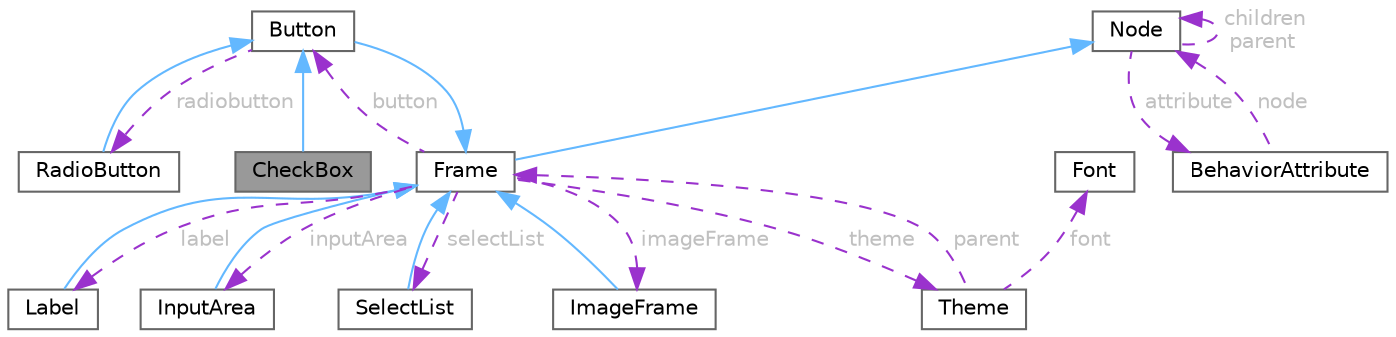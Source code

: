 digraph "CheckBox"
{
 // LATEX_PDF_SIZE
  bgcolor="transparent";
  edge [fontname=Helvetica,fontsize=10,labelfontname=Helvetica,labelfontsize=10];
  node [fontname=Helvetica,fontsize=10,shape=box,height=0.2,width=0.4];
  Node1 [id="Node000001",label="CheckBox",height=0.2,width=0.4,color="gray40", fillcolor="grey60", style="filled", fontcolor="black",tooltip=" "];
  Node2 -> Node1 [id="edge21_Node000001_Node000002",dir="back",color="steelblue1",style="solid",tooltip=" "];
  Node2 [id="Node000002",label="Button",height=0.2,width=0.4,color="gray40", fillcolor="white", style="filled",URL="$class_button.html",tooltip="Represents a button."];
  Node3 -> Node2 [id="edge22_Node000002_Node000003",dir="back",color="steelblue1",style="solid",tooltip=" "];
  Node3 [id="Node000003",label="Frame",height=0.2,width=0.4,color="gray40", fillcolor="white", style="filled",URL="$class_frame.html",tooltip="Represents a frame."];
  Node4 -> Node3 [id="edge23_Node000003_Node000004",dir="back",color="steelblue1",style="solid",tooltip=" "];
  Node4 [id="Node000004",label="Node",height=0.2,width=0.4,color="gray40", fillcolor="white", style="filled",URL="$class_node.html",tooltip="Represents a node in the tree structure."];
  Node4 -> Node4 [id="edge24_Node000004_Node000004",dir="back",color="darkorchid3",style="dashed",tooltip=" ",label=" children\nparent",fontcolor="grey" ];
  Node5 -> Node4 [id="edge25_Node000004_Node000005",dir="back",color="darkorchid3",style="dashed",tooltip=" ",label=" attribute",fontcolor="grey" ];
  Node5 [id="Node000005",label="BehaviorAttribute",height=0.2,width=0.4,color="gray40", fillcolor="white", style="filled",URL="$union_behavior_attribute.html",tooltip=" "];
  Node4 -> Node5 [id="edge26_Node000005_Node000004",dir="back",color="darkorchid3",style="dashed",tooltip=" ",label=" node",fontcolor="grey" ];
  Node6 -> Node3 [id="edge27_Node000003_Node000006",dir="back",color="darkorchid3",style="dashed",tooltip=" ",label=" theme",fontcolor="grey" ];
  Node6 [id="Node000006",label="Theme",height=0.2,width=0.4,color="gray40", fillcolor="white", style="filled",URL="$struct_theme.html",tooltip="Represents a theme."];
  Node7 -> Node6 [id="edge28_Node000006_Node000007",dir="back",color="darkorchid3",style="dashed",tooltip=" ",label=" font",fontcolor="grey" ];
  Node7 [id="Node000007",label="Font",height=0.2,width=0.4,color="gray40", fillcolor="white", style="filled",URL="$struct_font.html",tooltip="Represents a font."];
  Node3 -> Node6 [id="edge29_Node000006_Node000003",dir="back",color="darkorchid3",style="dashed",tooltip=" ",label=" parent",fontcolor="grey" ];
  Node8 -> Node3 [id="edge30_Node000003_Node000008",dir="back",color="darkorchid3",style="dashed",tooltip=" ",label=" label",fontcolor="grey" ];
  Node8 [id="Node000008",label="Label",height=0.2,width=0.4,color="gray40", fillcolor="white", style="filled",URL="$class_label.html",tooltip="Represents a label."];
  Node3 -> Node8 [id="edge31_Node000008_Node000003",dir="back",color="steelblue1",style="solid",tooltip=" "];
  Node2 -> Node3 [id="edge32_Node000003_Node000002",dir="back",color="darkorchid3",style="dashed",tooltip=" ",label=" button",fontcolor="grey" ];
  Node9 -> Node3 [id="edge33_Node000003_Node000009",dir="back",color="darkorchid3",style="dashed",tooltip=" ",label=" inputArea",fontcolor="grey" ];
  Node9 [id="Node000009",label="InputArea",height=0.2,width=0.4,color="gray40", fillcolor="white", style="filled",URL="$class_input_area.html",tooltip="Represents an input area."];
  Node3 -> Node9 [id="edge34_Node000009_Node000003",dir="back",color="steelblue1",style="solid",tooltip=" "];
  Node10 -> Node3 [id="edge35_Node000003_Node000010",dir="back",color="darkorchid3",style="dashed",tooltip=" ",label=" selectList",fontcolor="grey" ];
  Node10 [id="Node000010",label="SelectList",height=0.2,width=0.4,color="gray40", fillcolor="white", style="filled",URL="$class_select_list.html",tooltip="Represents a selectable list."];
  Node3 -> Node10 [id="edge36_Node000010_Node000003",dir="back",color="steelblue1",style="solid",tooltip=" "];
  Node11 -> Node3 [id="edge37_Node000003_Node000011",dir="back",color="darkorchid3",style="dashed",tooltip=" ",label=" imageFrame",fontcolor="grey" ];
  Node11 [id="Node000011",label="ImageFrame",height=0.2,width=0.4,color="gray40", fillcolor="white", style="filled",URL="$class_image_frame.html",tooltip="Represents an image frame."];
  Node3 -> Node11 [id="edge38_Node000011_Node000003",dir="back",color="steelblue1",style="solid",tooltip=" "];
  Node12 -> Node2 [id="edge39_Node000002_Node000012",dir="back",color="darkorchid3",style="dashed",tooltip=" ",label=" radiobutton",fontcolor="grey" ];
  Node12 [id="Node000012",label="RadioButton",height=0.2,width=0.4,color="gray40", fillcolor="white", style="filled",URL="$class_radio_button.html",tooltip="Represents a radio button."];
  Node2 -> Node12 [id="edge40_Node000012_Node000002",dir="back",color="steelblue1",style="solid",tooltip=" "];
}
